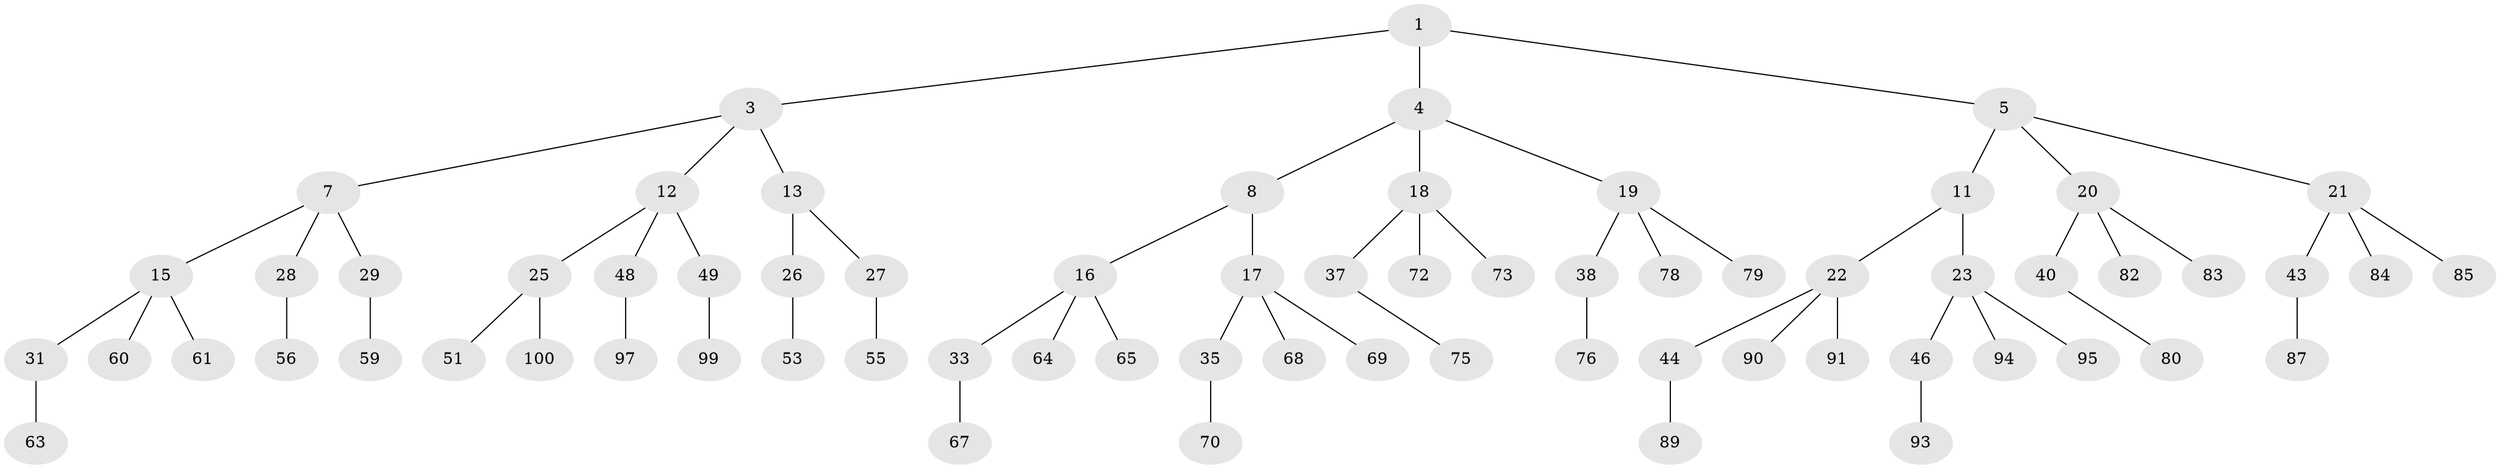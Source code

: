 // original degree distribution, {2: 0.02, 3: 0.48, 1: 0.5}
// Generated by graph-tools (version 1.1) at 2025/38/02/21/25 10:38:56]
// undirected, 69 vertices, 68 edges
graph export_dot {
graph [start="1"]
  node [color=gray90,style=filled];
  1 [super="+2"];
  3 [latent=1,super="+6"];
  4 [latent=0.5,super="+9"];
  5 [latent=0.5,super="+10"];
  7 [latent=0.5,super="+14"];
  8 [latent=0.333333];
  11 [latent=0.333333];
  12 [latent=0.333333,super="+24"];
  13 [latent=0.333333];
  15 [latent=0.333333,super="+30"];
  16 [latent=0.25,super="+32"];
  17 [latent=0.25,super="+34"];
  18 [latent=0.25,super="+36"];
  19 [latent=0.25,super="+39"];
  20 [latent=0.25,super="+41"];
  21 [latent=0.25,super="+42"];
  22 [latent=0.25,super="+45"];
  23 [latent=0.25,super="+47"];
  25 [latent=0.25,super="+50"];
  26 [latent=0.25,super="+52"];
  27 [latent=0.25,super="+54"];
  28 [latent=0.25,super="+57"];
  29 [latent=0.25,super="+58"];
  31 [latent=0.25,super="+62"];
  33 [latent=0.2,super="+66"];
  35 [latent=0.2,super="+71"];
  37 [latent=0.2,super="+74"];
  38 [latent=0.2,super="+77"];
  40 [latent=0.2,super="+81"];
  43 [latent=0.2,super="+86"];
  44 [latent=0.2,super="+88"];
  46 [latent=0.2,super="+92"];
  48 [latent=0.2,super="+96"];
  49 [latent=0.2,super="+98"];
  51 [latent=0.2];
  53 [latent=0.2];
  55 [latent=0.2];
  56 [latent=0.2];
  59 [latent=0.2];
  60 [latent=0.2];
  61 [latent=0.2];
  63 [latent=0.2];
  64 [latent=0.166667];
  65 [latent=0.166667];
  67 [latent=0.166667];
  68 [latent=0.166667];
  69 [latent=0.166667];
  70 [latent=0.166667];
  72 [latent=0.166667];
  73 [latent=0.166667];
  75 [latent=0.166667];
  76 [latent=0.166667];
  78 [latent=0.166667];
  79 [latent=0.166667];
  80 [latent=0.166667];
  82 [latent=0.166667];
  83 [latent=0.166667];
  84 [latent=0.166667];
  85 [latent=0.166667];
  87 [latent=0.166667];
  89 [latent=0.166667];
  90 [latent=0.166667];
  91 [latent=0.166667];
  93 [latent=0.166667];
  94 [latent=0.166667];
  95 [latent=0.166667];
  97 [latent=0.166667];
  99 [latent=0.166667];
  100 [latent=0.166667];
  1 -- 3;
  1 -- 4;
  1 -- 5;
  3 -- 7;
  3 -- 12;
  3 -- 13;
  4 -- 8;
  4 -- 18;
  4 -- 19;
  5 -- 11;
  5 -- 21;
  5 -- 20;
  7 -- 15;
  7 -- 28;
  7 -- 29;
  8 -- 16;
  8 -- 17;
  11 -- 22;
  11 -- 23;
  12 -- 25;
  12 -- 48;
  12 -- 49;
  13 -- 26;
  13 -- 27;
  15 -- 31;
  15 -- 60;
  15 -- 61;
  16 -- 33;
  16 -- 65;
  16 -- 64;
  17 -- 35;
  17 -- 68;
  17 -- 69;
  18 -- 37;
  18 -- 72;
  18 -- 73;
  19 -- 38;
  19 -- 78;
  19 -- 79;
  20 -- 40;
  20 -- 82;
  20 -- 83;
  21 -- 43;
  21 -- 85;
  21 -- 84;
  22 -- 44;
  22 -- 90;
  22 -- 91;
  23 -- 46;
  23 -- 95;
  23 -- 94;
  25 -- 51;
  25 -- 100;
  26 -- 53;
  27 -- 55;
  28 -- 56;
  29 -- 59;
  31 -- 63;
  33 -- 67;
  35 -- 70;
  37 -- 75;
  38 -- 76;
  40 -- 80;
  43 -- 87;
  44 -- 89;
  46 -- 93;
  48 -- 97;
  49 -- 99;
}
